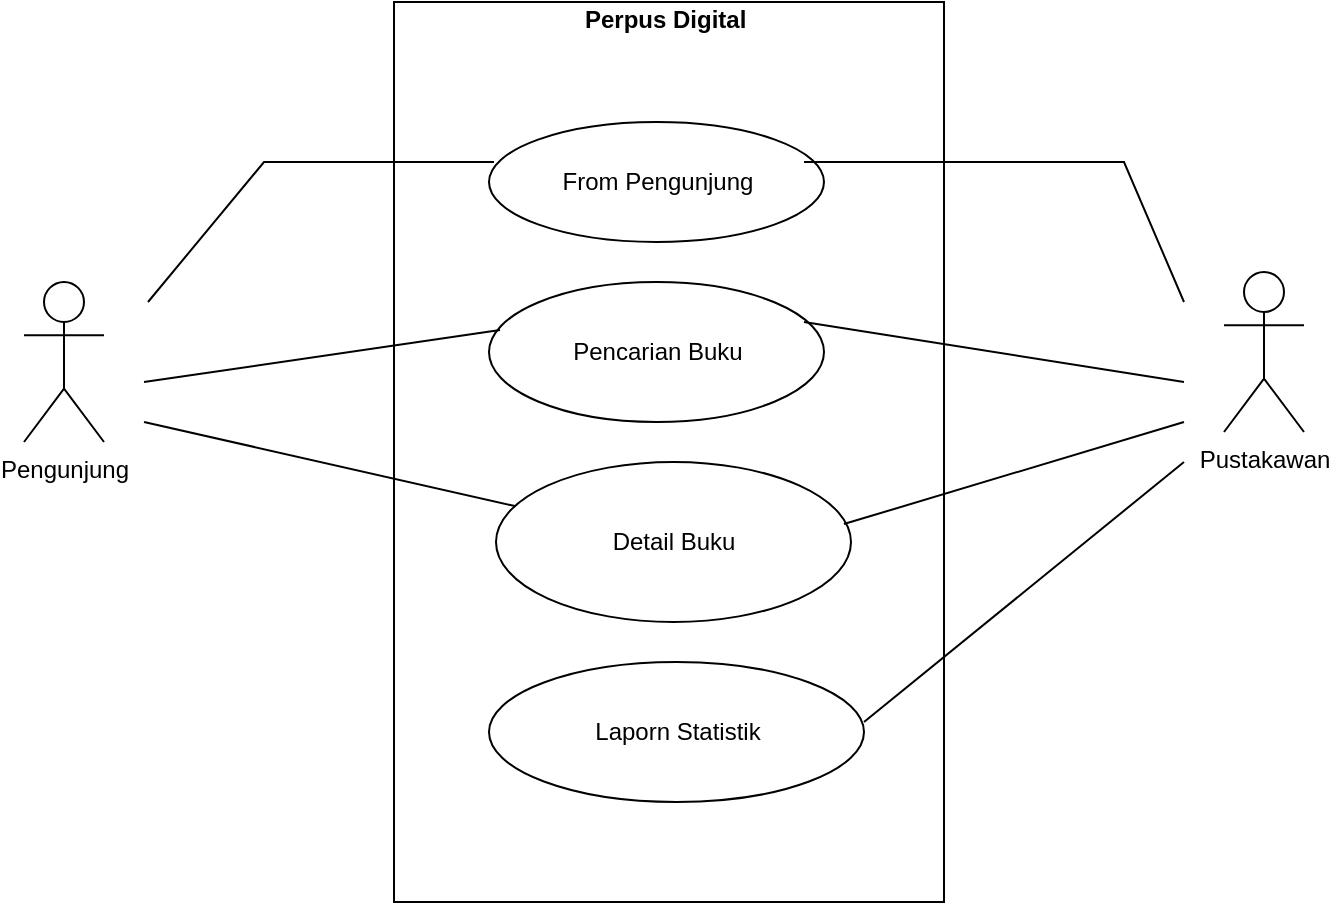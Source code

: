 <mxfile version="23.1.0" type="github">
  <diagram name="Page-1" id="tLN9YjmPSfbm9HNqrMAX">
    <mxGraphModel dx="1114" dy="600" grid="1" gridSize="10" guides="1" tooltips="1" connect="1" arrows="1" fold="1" page="1" pageScale="1" pageWidth="850" pageHeight="1100" math="0" shadow="0">
      <root>
        <mxCell id="0" />
        <mxCell id="1" parent="0" />
        <mxCell id="QSc0_Gyouo520IhUfNSj-1" value="Pengunjung&lt;br&gt;" style="shape=umlActor;verticalLabelPosition=bottom;verticalAlign=top;html=1;outlineConnect=0;" vertex="1" parent="1">
          <mxGeometry x="100" y="190" width="40" height="80" as="geometry" />
        </mxCell>
        <mxCell id="QSc0_Gyouo520IhUfNSj-7" value="&lt;b&gt;Perpus Digital&amp;nbsp;&lt;br&gt;&lt;br&gt;&lt;br&gt;&lt;br&gt;&lt;br&gt;&lt;br&gt;&lt;br&gt;&lt;br&gt;&lt;br&gt;&lt;br&gt;&lt;br&gt;&lt;br&gt;&lt;br&gt;&lt;br&gt;&lt;br&gt;&lt;br&gt;&lt;br&gt;&lt;br&gt;&lt;br&gt;&lt;br&gt;&lt;br&gt;&lt;br&gt;&lt;br&gt;&lt;br&gt;&lt;br&gt;&lt;br&gt;&lt;br&gt;&lt;br&gt;&lt;br&gt;&lt;br&gt;&lt;br&gt;&lt;/b&gt;" style="rounded=0;whiteSpace=wrap;html=1;" vertex="1" parent="1">
          <mxGeometry x="285" y="50" width="275" height="450" as="geometry" />
        </mxCell>
        <mxCell id="QSc0_Gyouo520IhUfNSj-8" value="From Pengunjung" style="ellipse;whiteSpace=wrap;html=1;" vertex="1" parent="1">
          <mxGeometry x="332.5" y="110" width="167.5" height="60" as="geometry" />
        </mxCell>
        <mxCell id="QSc0_Gyouo520IhUfNSj-12" value="Pencarian Buku" style="ellipse;whiteSpace=wrap;html=1;" vertex="1" parent="1">
          <mxGeometry x="332.5" y="190" width="167.5" height="70" as="geometry" />
        </mxCell>
        <mxCell id="QSc0_Gyouo520IhUfNSj-13" value="Detail Buku" style="ellipse;whiteSpace=wrap;html=1;" vertex="1" parent="1">
          <mxGeometry x="336" y="280" width="177.5" height="80" as="geometry" />
        </mxCell>
        <mxCell id="QSc0_Gyouo520IhUfNSj-14" value="Laporn Statistik" style="ellipse;whiteSpace=wrap;html=1;" vertex="1" parent="1">
          <mxGeometry x="332.5" y="380" width="187.5" height="70" as="geometry" />
        </mxCell>
        <mxCell id="QSc0_Gyouo520IhUfNSj-16" value="Pustakawan" style="shape=umlActor;verticalLabelPosition=bottom;verticalAlign=top;html=1;outlineConnect=0;" vertex="1" parent="1">
          <mxGeometry x="700" y="185" width="40" height="80" as="geometry" />
        </mxCell>
        <mxCell id="QSc0_Gyouo520IhUfNSj-17" value="" style="endArrow=none;html=1;rounded=0;entryX=0.015;entryY=0.333;entryDx=0;entryDy=0;entryPerimeter=0;" edge="1" parent="1" target="QSc0_Gyouo520IhUfNSj-8">
          <mxGeometry width="50" height="50" relative="1" as="geometry">
            <mxPoint x="162" y="200" as="sourcePoint" />
            <mxPoint x="335" y="143" as="targetPoint" />
            <Array as="points">
              <mxPoint x="220" y="130" />
            </Array>
          </mxGeometry>
        </mxCell>
        <mxCell id="QSc0_Gyouo520IhUfNSj-18" value="" style="endArrow=none;html=1;rounded=0;entryX=0.033;entryY=0.343;entryDx=0;entryDy=0;entryPerimeter=0;" edge="1" parent="1" target="QSc0_Gyouo520IhUfNSj-12">
          <mxGeometry width="50" height="50" relative="1" as="geometry">
            <mxPoint x="160" y="240" as="sourcePoint" />
            <mxPoint x="450" y="290" as="targetPoint" />
          </mxGeometry>
        </mxCell>
        <mxCell id="QSc0_Gyouo520IhUfNSj-19" value="" style="endArrow=none;html=1;rounded=0;" edge="1" parent="1" target="QSc0_Gyouo520IhUfNSj-13">
          <mxGeometry width="50" height="50" relative="1" as="geometry">
            <mxPoint x="160" y="260" as="sourcePoint" />
            <mxPoint x="450" y="290" as="targetPoint" />
          </mxGeometry>
        </mxCell>
        <mxCell id="QSc0_Gyouo520IhUfNSj-22" value="" style="endArrow=none;html=1;rounded=0;" edge="1" parent="1">
          <mxGeometry width="50" height="50" relative="1" as="geometry">
            <mxPoint x="490" y="130" as="sourcePoint" />
            <mxPoint x="680" y="200" as="targetPoint" />
            <Array as="points">
              <mxPoint x="650" y="130" />
            </Array>
          </mxGeometry>
        </mxCell>
        <mxCell id="QSc0_Gyouo520IhUfNSj-23" value="" style="endArrow=none;html=1;rounded=0;" edge="1" parent="1">
          <mxGeometry width="50" height="50" relative="1" as="geometry">
            <mxPoint x="490" y="210" as="sourcePoint" />
            <mxPoint x="680" y="240" as="targetPoint" />
          </mxGeometry>
        </mxCell>
        <mxCell id="QSc0_Gyouo520IhUfNSj-24" value="" style="endArrow=none;html=1;rounded=0;exitX=0.98;exitY=0.388;exitDx=0;exitDy=0;exitPerimeter=0;" edge="1" parent="1" source="QSc0_Gyouo520IhUfNSj-13">
          <mxGeometry width="50" height="50" relative="1" as="geometry">
            <mxPoint x="516" y="311" as="sourcePoint" />
            <mxPoint x="680" y="260" as="targetPoint" />
          </mxGeometry>
        </mxCell>
        <mxCell id="QSc0_Gyouo520IhUfNSj-25" value="" style="endArrow=none;html=1;rounded=0;" edge="1" parent="1">
          <mxGeometry width="50" height="50" relative="1" as="geometry">
            <mxPoint x="520" y="410" as="sourcePoint" />
            <mxPoint x="680" y="280" as="targetPoint" />
            <Array as="points">
              <mxPoint x="520" y="410" />
            </Array>
          </mxGeometry>
        </mxCell>
      </root>
    </mxGraphModel>
  </diagram>
</mxfile>
